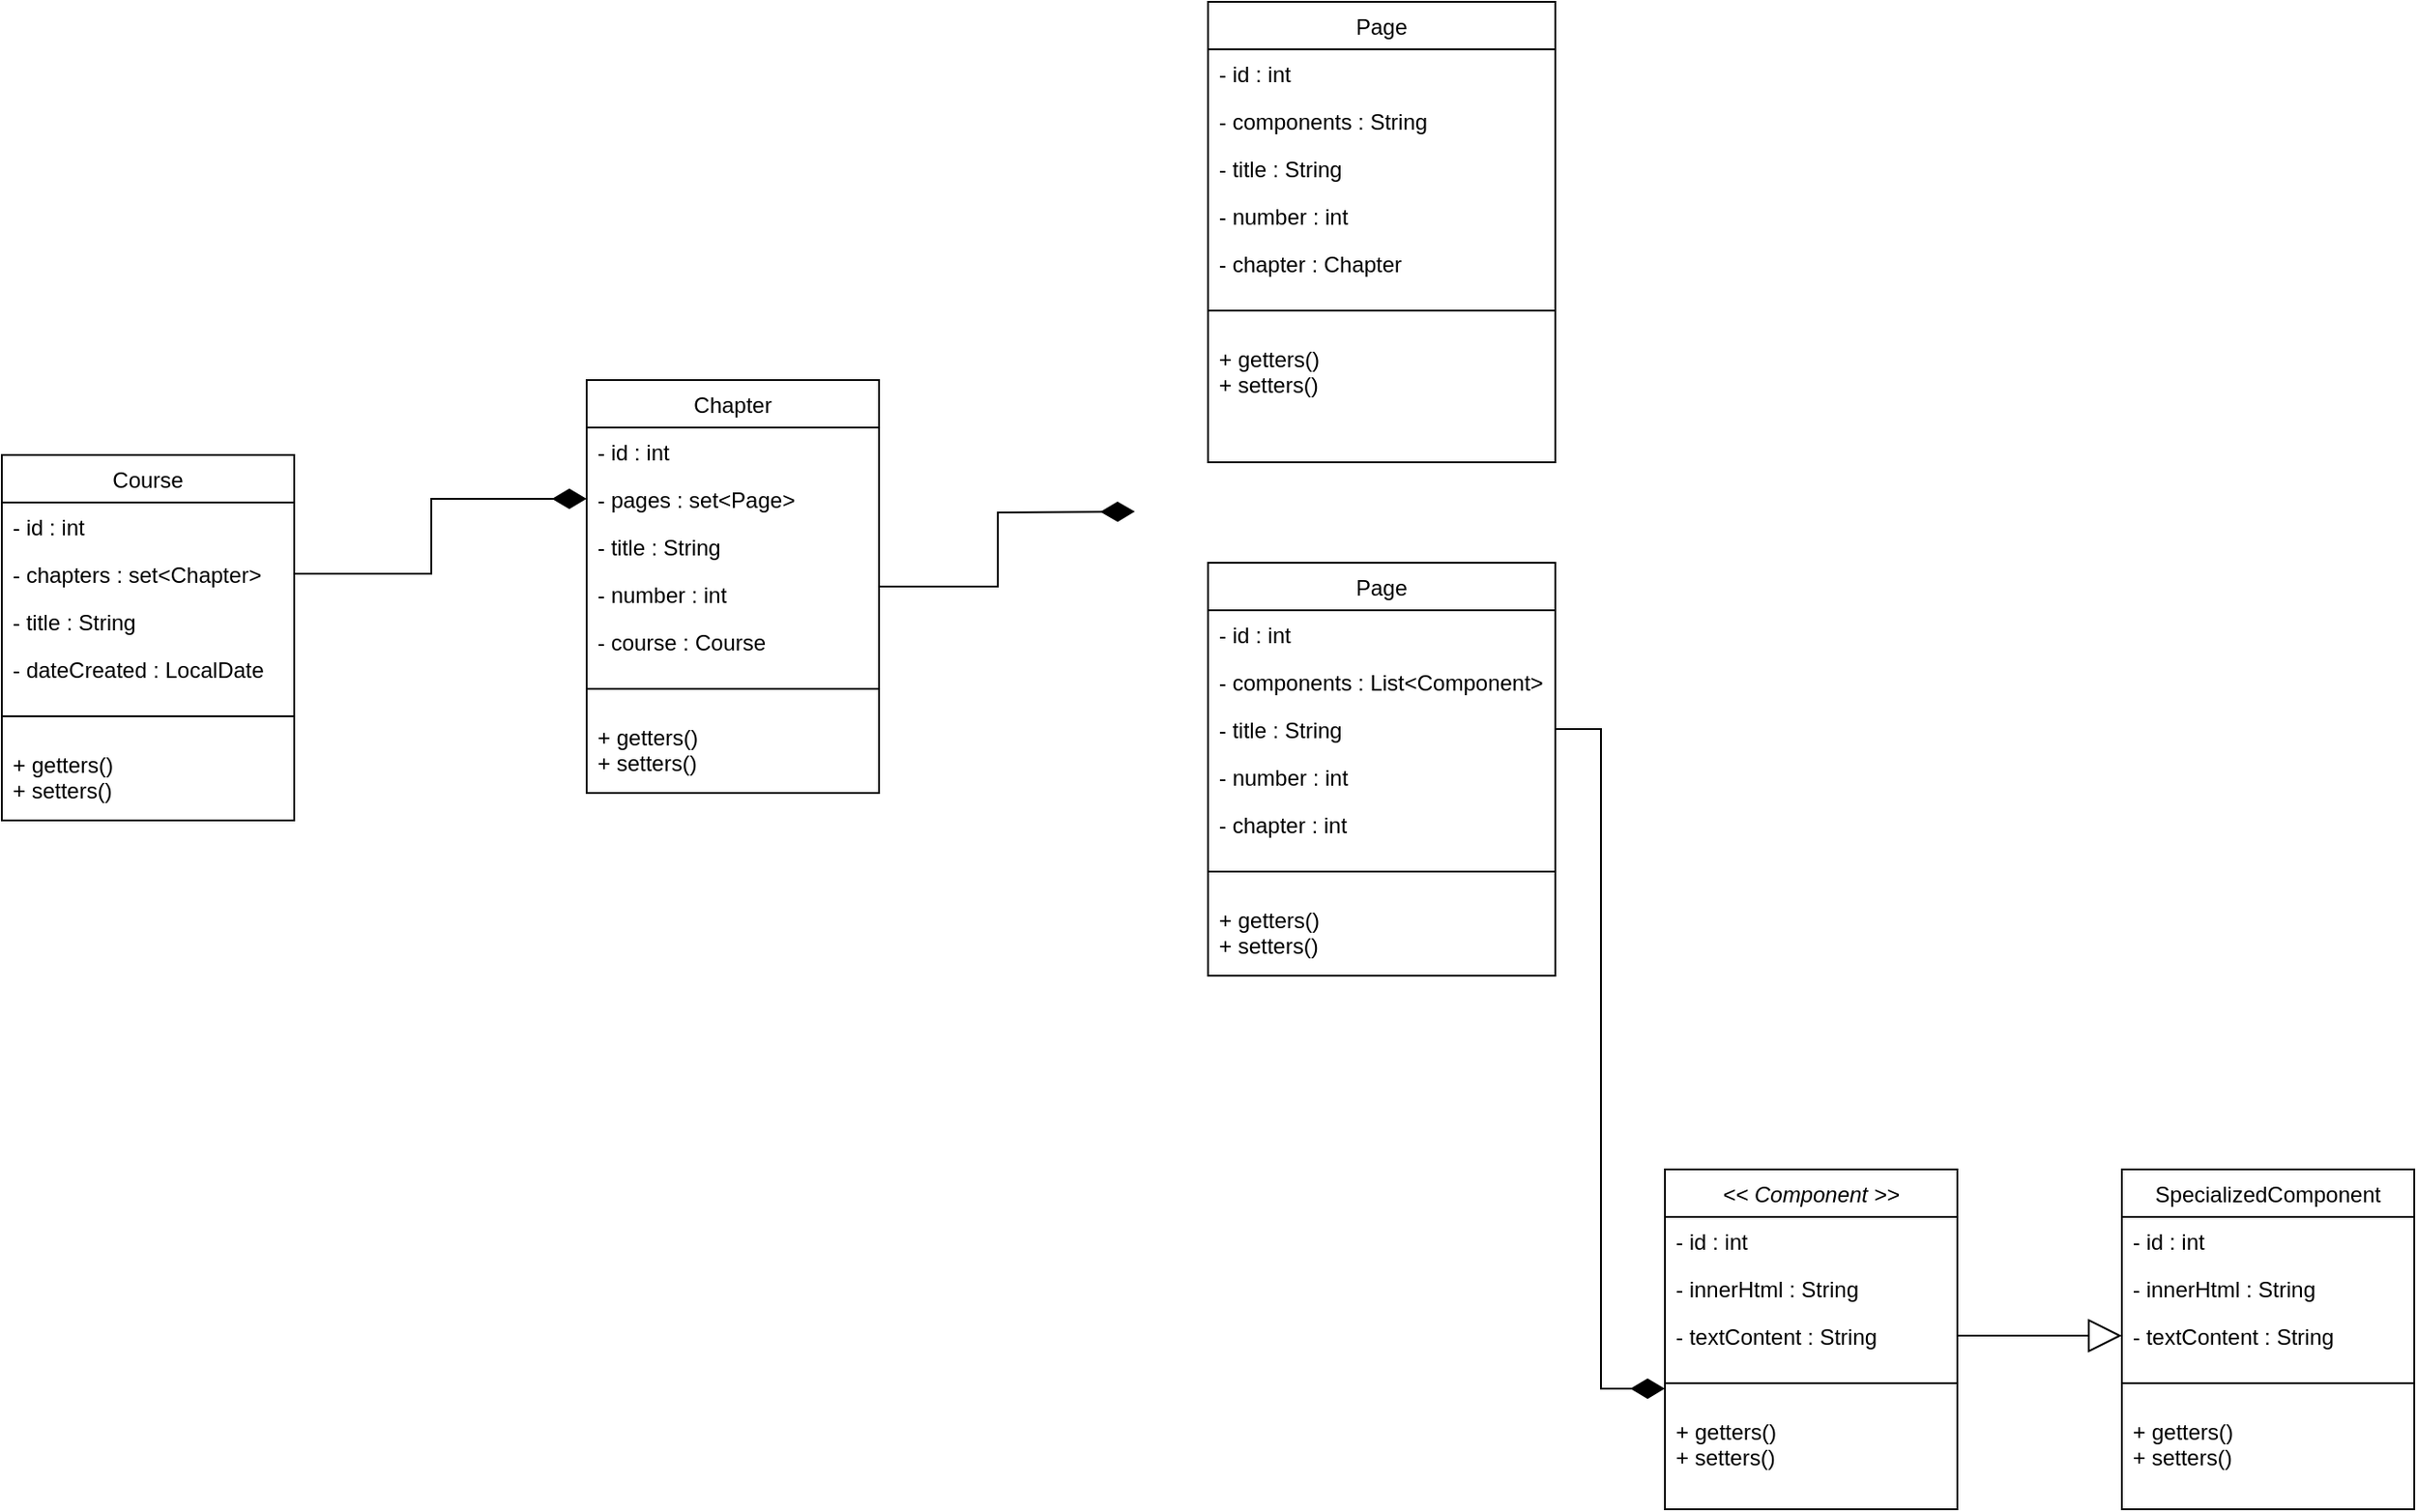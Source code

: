 <mxfile version="16.6.4" type="device"><diagram id="C5RBs43oDa-KdzZeNtuy" name="Page-1"><mxGraphModel dx="2489" dy="745" grid="1" gridSize="10" guides="1" tooltips="1" connect="1" arrows="1" fold="1" page="1" pageScale="1" pageWidth="827" pageHeight="1169" math="0" shadow="0"><root><mxCell id="WIyWlLk6GJQsqaUBKTNV-0"/><mxCell id="WIyWlLk6GJQsqaUBKTNV-1" parent="WIyWlLk6GJQsqaUBKTNV-0"/><mxCell id="zkfFHV4jXpPFQw0GAbJ--0" value="Course" style="swimlane;fontStyle=0;align=center;verticalAlign=top;childLayout=stackLayout;horizontal=1;startSize=26;horizontalStack=0;resizeParent=1;resizeLast=0;collapsible=1;marginBottom=0;rounded=0;shadow=0;strokeWidth=1;" parent="WIyWlLk6GJQsqaUBKTNV-1" vertex="1"><mxGeometry x="-90" y="399" width="160" height="200" as="geometry"><mxRectangle x="230" y="140" width="160" height="26" as="alternateBounds"/></mxGeometry></mxCell><mxCell id="zkfFHV4jXpPFQw0GAbJ--1" value="- id : int" style="text;align=left;verticalAlign=top;spacingLeft=4;spacingRight=4;overflow=hidden;rotatable=0;points=[[0,0.5],[1,0.5]];portConstraint=eastwest;" parent="zkfFHV4jXpPFQw0GAbJ--0" vertex="1"><mxGeometry y="26" width="160" height="26" as="geometry"/></mxCell><mxCell id="zkfFHV4jXpPFQw0GAbJ--2" value="- chapters : set&lt;Chapter&gt;" style="text;align=left;verticalAlign=top;spacingLeft=4;spacingRight=4;overflow=hidden;rotatable=0;points=[[0,0.5],[1,0.5]];portConstraint=eastwest;rounded=0;shadow=0;html=0;" parent="zkfFHV4jXpPFQw0GAbJ--0" vertex="1"><mxGeometry y="52" width="160" height="26" as="geometry"/></mxCell><mxCell id="52_uVzMF0Pwr4bWFfyUO-5" value="- title : String" style="text;align=left;verticalAlign=top;spacingLeft=4;spacingRight=4;overflow=hidden;rotatable=0;points=[[0,0.5],[1,0.5]];portConstraint=eastwest;rounded=0;shadow=0;html=0;" parent="zkfFHV4jXpPFQw0GAbJ--0" vertex="1"><mxGeometry y="78" width="160" height="26" as="geometry"/></mxCell><mxCell id="drieNM9L2OAnamylVFTz-0" value="- dateCreated : LocalDate" style="text;align=left;verticalAlign=top;spacingLeft=4;spacingRight=4;overflow=hidden;rotatable=0;points=[[0,0.5],[1,0.5]];portConstraint=eastwest;rounded=0;shadow=0;html=0;" parent="zkfFHV4jXpPFQw0GAbJ--0" vertex="1"><mxGeometry y="104" width="160" height="26" as="geometry"/></mxCell><mxCell id="zkfFHV4jXpPFQw0GAbJ--4" value="" style="line;html=1;strokeWidth=1;align=left;verticalAlign=middle;spacingTop=-1;spacingLeft=3;spacingRight=3;rotatable=0;labelPosition=right;points=[];portConstraint=eastwest;" parent="zkfFHV4jXpPFQw0GAbJ--0" vertex="1"><mxGeometry y="130" width="160" height="26" as="geometry"/></mxCell><mxCell id="zkfFHV4jXpPFQw0GAbJ--5" value="+ getters()&#10;+ setters()" style="text;align=left;verticalAlign=top;spacingLeft=4;spacingRight=4;overflow=hidden;rotatable=0;points=[[0,0.5],[1,0.5]];portConstraint=eastwest;" parent="zkfFHV4jXpPFQw0GAbJ--0" vertex="1"><mxGeometry y="156" width="160" height="44" as="geometry"/></mxCell><mxCell id="52_uVzMF0Pwr4bWFfyUO-34" style="edgeStyle=orthogonalEdgeStyle;rounded=0;orthogonalLoop=1;jettySize=auto;html=1;entryX=0;entryY=0.846;entryDx=0;entryDy=0;entryPerimeter=0;endArrow=diamondThin;endFill=1;endSize=16;strokeWidth=1;" parent="WIyWlLk6GJQsqaUBKTNV-1" source="52_uVzMF0Pwr4bWFfyUO-6" edge="1"><mxGeometry relative="1" as="geometry"><mxPoint x="530" y="429.996" as="targetPoint"/></mxGeometry></mxCell><mxCell id="52_uVzMF0Pwr4bWFfyUO-6" value="Chapter" style="swimlane;fontStyle=0;align=center;verticalAlign=top;childLayout=stackLayout;horizontal=1;startSize=26;horizontalStack=0;resizeParent=1;resizeLast=0;collapsible=1;marginBottom=0;rounded=0;shadow=0;strokeWidth=1;" parent="WIyWlLk6GJQsqaUBKTNV-1" vertex="1"><mxGeometry x="230" y="358" width="160" height="226" as="geometry"><mxRectangle x="230" y="140" width="160" height="26" as="alternateBounds"/></mxGeometry></mxCell><mxCell id="52_uVzMF0Pwr4bWFfyUO-7" value="- id : int" style="text;align=left;verticalAlign=top;spacingLeft=4;spacingRight=4;overflow=hidden;rotatable=0;points=[[0,0.5],[1,0.5]];portConstraint=eastwest;" parent="52_uVzMF0Pwr4bWFfyUO-6" vertex="1"><mxGeometry y="26" width="160" height="26" as="geometry"/></mxCell><mxCell id="52_uVzMF0Pwr4bWFfyUO-8" value="- pages : set&lt;Page&gt;" style="text;align=left;verticalAlign=top;spacingLeft=4;spacingRight=4;overflow=hidden;rotatable=0;points=[[0,0.5],[1,0.5]];portConstraint=eastwest;rounded=0;shadow=0;html=0;" parent="52_uVzMF0Pwr4bWFfyUO-6" vertex="1"><mxGeometry y="52" width="160" height="26" as="geometry"/></mxCell><mxCell id="52_uVzMF0Pwr4bWFfyUO-9" value="- title : String" style="text;align=left;verticalAlign=top;spacingLeft=4;spacingRight=4;overflow=hidden;rotatable=0;points=[[0,0.5],[1,0.5]];portConstraint=eastwest;rounded=0;shadow=0;html=0;" parent="52_uVzMF0Pwr4bWFfyUO-6" vertex="1"><mxGeometry y="78" width="160" height="26" as="geometry"/></mxCell><mxCell id="52_uVzMF0Pwr4bWFfyUO-12" value="- number : int" style="text;align=left;verticalAlign=top;spacingLeft=4;spacingRight=4;overflow=hidden;rotatable=0;points=[[0,0.5],[1,0.5]];portConstraint=eastwest;rounded=0;shadow=0;html=0;" parent="52_uVzMF0Pwr4bWFfyUO-6" vertex="1"><mxGeometry y="104" width="160" height="26" as="geometry"/></mxCell><mxCell id="52_uVzMF0Pwr4bWFfyUO-36" value="- course : Course" style="text;align=left;verticalAlign=top;spacingLeft=4;spacingRight=4;overflow=hidden;rotatable=0;points=[[0,0.5],[1,0.5]];portConstraint=eastwest;rounded=0;shadow=0;html=0;" parent="52_uVzMF0Pwr4bWFfyUO-6" vertex="1"><mxGeometry y="130" width="160" height="26" as="geometry"/></mxCell><mxCell id="52_uVzMF0Pwr4bWFfyUO-10" value="" style="line;html=1;strokeWidth=1;align=left;verticalAlign=middle;spacingTop=-1;spacingLeft=3;spacingRight=3;rotatable=0;labelPosition=right;points=[];portConstraint=eastwest;" parent="52_uVzMF0Pwr4bWFfyUO-6" vertex="1"><mxGeometry y="156" width="160" height="26" as="geometry"/></mxCell><mxCell id="52_uVzMF0Pwr4bWFfyUO-11" value="+ getters()&#10;+ setters()" style="text;align=left;verticalAlign=top;spacingLeft=4;spacingRight=4;overflow=hidden;rotatable=0;points=[[0,0.5],[1,0.5]];portConstraint=eastwest;" parent="52_uVzMF0Pwr4bWFfyUO-6" vertex="1"><mxGeometry y="182" width="160" height="44" as="geometry"/></mxCell><mxCell id="52_uVzMF0Pwr4bWFfyUO-33" style="edgeStyle=orthogonalEdgeStyle;rounded=0;orthogonalLoop=1;jettySize=auto;html=1;entryX=0;entryY=0.5;entryDx=0;entryDy=0;endArrow=diamondThin;endFill=1;endSize=16;strokeWidth=1;" parent="WIyWlLk6GJQsqaUBKTNV-1" source="zkfFHV4jXpPFQw0GAbJ--2" target="52_uVzMF0Pwr4bWFfyUO-8" edge="1"><mxGeometry relative="1" as="geometry"/></mxCell><mxCell id="sS2w4iYuTJ6kvSpwnshF-0" value="Page" style="swimlane;fontStyle=0;align=center;verticalAlign=top;childLayout=stackLayout;horizontal=1;startSize=26;horizontalStack=0;resizeParent=1;resizeLast=0;collapsible=1;marginBottom=0;rounded=0;shadow=0;strokeWidth=1;" parent="WIyWlLk6GJQsqaUBKTNV-1" vertex="1"><mxGeometry x="570" y="458" width="190" height="226" as="geometry"><mxRectangle x="230" y="140" width="160" height="26" as="alternateBounds"/></mxGeometry></mxCell><mxCell id="sS2w4iYuTJ6kvSpwnshF-1" value="- id : int" style="text;align=left;verticalAlign=top;spacingLeft=4;spacingRight=4;overflow=hidden;rotatable=0;points=[[0,0.5],[1,0.5]];portConstraint=eastwest;" parent="sS2w4iYuTJ6kvSpwnshF-0" vertex="1"><mxGeometry y="26" width="190" height="26" as="geometry"/></mxCell><mxCell id="sS2w4iYuTJ6kvSpwnshF-2" value="- components : List&lt;Component&gt;" style="text;align=left;verticalAlign=top;spacingLeft=4;spacingRight=4;overflow=hidden;rotatable=0;points=[[0,0.5],[1,0.5]];portConstraint=eastwest;rounded=0;shadow=0;html=0;" parent="sS2w4iYuTJ6kvSpwnshF-0" vertex="1"><mxGeometry y="52" width="190" height="26" as="geometry"/></mxCell><mxCell id="sS2w4iYuTJ6kvSpwnshF-3" value="- title : String" style="text;align=left;verticalAlign=top;spacingLeft=4;spacingRight=4;overflow=hidden;rotatable=0;points=[[0,0.5],[1,0.5]];portConstraint=eastwest;rounded=0;shadow=0;html=0;" parent="sS2w4iYuTJ6kvSpwnshF-0" vertex="1"><mxGeometry y="78" width="190" height="26" as="geometry"/></mxCell><mxCell id="sS2w4iYuTJ6kvSpwnshF-4" value="- number : int" style="text;align=left;verticalAlign=top;spacingLeft=4;spacingRight=4;overflow=hidden;rotatable=0;points=[[0,0.5],[1,0.5]];portConstraint=eastwest;rounded=0;shadow=0;html=0;" parent="sS2w4iYuTJ6kvSpwnshF-0" vertex="1"><mxGeometry y="104" width="190" height="26" as="geometry"/></mxCell><mxCell id="sS2w4iYuTJ6kvSpwnshF-5" value="- chapter : int" style="text;align=left;verticalAlign=top;spacingLeft=4;spacingRight=4;overflow=hidden;rotatable=0;points=[[0,0.5],[1,0.5]];portConstraint=eastwest;rounded=0;shadow=0;html=0;" parent="sS2w4iYuTJ6kvSpwnshF-0" vertex="1"><mxGeometry y="130" width="190" height="26" as="geometry"/></mxCell><mxCell id="sS2w4iYuTJ6kvSpwnshF-6" value="" style="line;html=1;strokeWidth=1;align=left;verticalAlign=middle;spacingTop=-1;spacingLeft=3;spacingRight=3;rotatable=0;labelPosition=right;points=[];portConstraint=eastwest;" parent="sS2w4iYuTJ6kvSpwnshF-0" vertex="1"><mxGeometry y="156" width="190" height="26" as="geometry"/></mxCell><mxCell id="sS2w4iYuTJ6kvSpwnshF-7" value="+ getters()&#10;+ setters()" style="text;align=left;verticalAlign=top;spacingLeft=4;spacingRight=4;overflow=hidden;rotatable=0;points=[[0,0.5],[1,0.5]];portConstraint=eastwest;" parent="sS2w4iYuTJ6kvSpwnshF-0" vertex="1"><mxGeometry y="182" width="190" height="44" as="geometry"/></mxCell><mxCell id="sS2w4iYuTJ6kvSpwnshF-8" value="&lt;&lt; Component &gt;&gt;" style="swimlane;fontStyle=2;align=center;verticalAlign=top;childLayout=stackLayout;horizontal=1;startSize=26;horizontalStack=0;resizeParent=1;resizeLast=0;collapsible=1;marginBottom=0;rounded=0;shadow=0;strokeWidth=1;" parent="WIyWlLk6GJQsqaUBKTNV-1" vertex="1"><mxGeometry x="820" y="790" width="160" height="186" as="geometry"><mxRectangle x="-40" y="610" width="160" height="26" as="alternateBounds"/></mxGeometry></mxCell><mxCell id="sS2w4iYuTJ6kvSpwnshF-9" value="- id : int" style="text;align=left;verticalAlign=top;spacingLeft=4;spacingRight=4;overflow=hidden;rotatable=0;points=[[0,0.5],[1,0.5]];portConstraint=eastwest;" parent="sS2w4iYuTJ6kvSpwnshF-8" vertex="1"><mxGeometry y="26" width="160" height="26" as="geometry"/></mxCell><mxCell id="sS2w4iYuTJ6kvSpwnshF-10" value="- innerHtml : String" style="text;align=left;verticalAlign=top;spacingLeft=4;spacingRight=4;overflow=hidden;rotatable=0;points=[[0,0.5],[1,0.5]];portConstraint=eastwest;rounded=0;shadow=0;html=0;" parent="sS2w4iYuTJ6kvSpwnshF-8" vertex="1"><mxGeometry y="52" width="160" height="26" as="geometry"/></mxCell><mxCell id="sS2w4iYuTJ6kvSpwnshF-11" value="- textContent : String" style="text;align=left;verticalAlign=top;spacingLeft=4;spacingRight=4;overflow=hidden;rotatable=0;points=[[0,0.5],[1,0.5]];portConstraint=eastwest;rounded=0;shadow=0;html=0;" parent="sS2w4iYuTJ6kvSpwnshF-8" vertex="1"><mxGeometry y="78" width="160" height="26" as="geometry"/></mxCell><mxCell id="sS2w4iYuTJ6kvSpwnshF-12" value="" style="line;html=1;strokeWidth=1;align=left;verticalAlign=middle;spacingTop=-1;spacingLeft=3;spacingRight=3;rotatable=0;labelPosition=right;points=[];portConstraint=eastwest;" parent="sS2w4iYuTJ6kvSpwnshF-8" vertex="1"><mxGeometry y="104" width="160" height="26" as="geometry"/></mxCell><mxCell id="sS2w4iYuTJ6kvSpwnshF-13" value="+ getters()&#10;+ setters()" style="text;align=left;verticalAlign=top;spacingLeft=4;spacingRight=4;overflow=hidden;rotatable=0;points=[[0,0.5],[1,0.5]];portConstraint=eastwest;" parent="sS2w4iYuTJ6kvSpwnshF-8" vertex="1"><mxGeometry y="130" width="160" height="44" as="geometry"/></mxCell><mxCell id="sS2w4iYuTJ6kvSpwnshF-14" style="edgeStyle=orthogonalEdgeStyle;rounded=0;orthogonalLoop=1;jettySize=auto;html=1;endArrow=block;endFill=0;strokeWidth=1;endSize=16;" parent="WIyWlLk6GJQsqaUBKTNV-1" source="sS2w4iYuTJ6kvSpwnshF-11" edge="1"><mxGeometry relative="1" as="geometry"><mxPoint x="1070" y="881" as="targetPoint"/></mxGeometry></mxCell><mxCell id="sS2w4iYuTJ6kvSpwnshF-15" value="SpecializedComponent" style="swimlane;fontStyle=0;align=center;verticalAlign=top;childLayout=stackLayout;horizontal=1;startSize=26;horizontalStack=0;resizeParent=1;resizeLast=0;collapsible=1;marginBottom=0;rounded=0;shadow=0;strokeWidth=1;" parent="WIyWlLk6GJQsqaUBKTNV-1" vertex="1"><mxGeometry x="1070" y="790" width="160" height="186" as="geometry"><mxRectangle x="230" y="140" width="160" height="26" as="alternateBounds"/></mxGeometry></mxCell><mxCell id="sS2w4iYuTJ6kvSpwnshF-16" value="- id : int" style="text;align=left;verticalAlign=top;spacingLeft=4;spacingRight=4;overflow=hidden;rotatable=0;points=[[0,0.5],[1,0.5]];portConstraint=eastwest;" parent="sS2w4iYuTJ6kvSpwnshF-15" vertex="1"><mxGeometry y="26" width="160" height="26" as="geometry"/></mxCell><mxCell id="sS2w4iYuTJ6kvSpwnshF-17" value="- innerHtml : String" style="text;align=left;verticalAlign=top;spacingLeft=4;spacingRight=4;overflow=hidden;rotatable=0;points=[[0,0.5],[1,0.5]];portConstraint=eastwest;rounded=0;shadow=0;html=0;" parent="sS2w4iYuTJ6kvSpwnshF-15" vertex="1"><mxGeometry y="52" width="160" height="26" as="geometry"/></mxCell><mxCell id="sS2w4iYuTJ6kvSpwnshF-18" value="- textContent : String" style="text;align=left;verticalAlign=top;spacingLeft=4;spacingRight=4;overflow=hidden;rotatable=0;points=[[0,0.5],[1,0.5]];portConstraint=eastwest;rounded=0;shadow=0;html=0;" parent="sS2w4iYuTJ6kvSpwnshF-15" vertex="1"><mxGeometry y="78" width="160" height="26" as="geometry"/></mxCell><mxCell id="sS2w4iYuTJ6kvSpwnshF-19" value="" style="line;html=1;strokeWidth=1;align=left;verticalAlign=middle;spacingTop=-1;spacingLeft=3;spacingRight=3;rotatable=0;labelPosition=right;points=[];portConstraint=eastwest;" parent="sS2w4iYuTJ6kvSpwnshF-15" vertex="1"><mxGeometry y="104" width="160" height="26" as="geometry"/></mxCell><mxCell id="sS2w4iYuTJ6kvSpwnshF-20" value="+ getters()&#10;+ setters()" style="text;align=left;verticalAlign=top;spacingLeft=4;spacingRight=4;overflow=hidden;rotatable=0;points=[[0,0.5],[1,0.5]];portConstraint=eastwest;" parent="sS2w4iYuTJ6kvSpwnshF-15" vertex="1"><mxGeometry y="130" width="160" height="44" as="geometry"/></mxCell><mxCell id="sS2w4iYuTJ6kvSpwnshF-21" style="edgeStyle=orthogonalEdgeStyle;rounded=0;orthogonalLoop=1;jettySize=auto;html=1;entryX=0;entryY=0.615;entryDx=0;entryDy=0;entryPerimeter=0;endArrow=diamondThin;endFill=1;endSize=16;strokeWidth=1;" parent="WIyWlLk6GJQsqaUBKTNV-1" source="sS2w4iYuTJ6kvSpwnshF-3" target="sS2w4iYuTJ6kvSpwnshF-12" edge="1"><mxGeometry relative="1" as="geometry"/></mxCell><mxCell id="sS2w4iYuTJ6kvSpwnshF-22" value="Page" style="swimlane;fontStyle=0;align=center;verticalAlign=top;childLayout=stackLayout;horizontal=1;startSize=26;horizontalStack=0;resizeParent=1;resizeLast=0;collapsible=1;marginBottom=0;rounded=0;shadow=0;strokeWidth=1;" parent="WIyWlLk6GJQsqaUBKTNV-1" vertex="1"><mxGeometry x="570" y="151" width="190" height="252" as="geometry"><mxRectangle x="230" y="140" width="160" height="26" as="alternateBounds"/></mxGeometry></mxCell><mxCell id="sS2w4iYuTJ6kvSpwnshF-23" value="- id : int" style="text;align=left;verticalAlign=top;spacingLeft=4;spacingRight=4;overflow=hidden;rotatable=0;points=[[0,0.5],[1,0.5]];portConstraint=eastwest;" parent="sS2w4iYuTJ6kvSpwnshF-22" vertex="1"><mxGeometry y="26" width="190" height="26" as="geometry"/></mxCell><mxCell id="sS2w4iYuTJ6kvSpwnshF-24" value="- components : String" style="text;align=left;verticalAlign=top;spacingLeft=4;spacingRight=4;overflow=hidden;rotatable=0;points=[[0,0.5],[1,0.5]];portConstraint=eastwest;rounded=0;shadow=0;html=0;" parent="sS2w4iYuTJ6kvSpwnshF-22" vertex="1"><mxGeometry y="52" width="190" height="26" as="geometry"/></mxCell><mxCell id="sS2w4iYuTJ6kvSpwnshF-25" value="- title : String" style="text;align=left;verticalAlign=top;spacingLeft=4;spacingRight=4;overflow=hidden;rotatable=0;points=[[0,0.5],[1,0.5]];portConstraint=eastwest;rounded=0;shadow=0;html=0;" parent="sS2w4iYuTJ6kvSpwnshF-22" vertex="1"><mxGeometry y="78" width="190" height="26" as="geometry"/></mxCell><mxCell id="sS2w4iYuTJ6kvSpwnshF-26" value="- number : int" style="text;align=left;verticalAlign=top;spacingLeft=4;spacingRight=4;overflow=hidden;rotatable=0;points=[[0,0.5],[1,0.5]];portConstraint=eastwest;rounded=0;shadow=0;html=0;" parent="sS2w4iYuTJ6kvSpwnshF-22" vertex="1"><mxGeometry y="104" width="190" height="26" as="geometry"/></mxCell><mxCell id="97Q4CzwAmYeHg5GpzRU8-1" value="- chapter : Chapter" style="text;align=left;verticalAlign=top;spacingLeft=4;spacingRight=4;overflow=hidden;rotatable=0;points=[[0,0.5],[1,0.5]];portConstraint=eastwest;rounded=0;shadow=0;html=0;" vertex="1" parent="sS2w4iYuTJ6kvSpwnshF-22"><mxGeometry y="130" width="190" height="26" as="geometry"/></mxCell><mxCell id="sS2w4iYuTJ6kvSpwnshF-28" value="" style="line;html=1;strokeWidth=1;align=left;verticalAlign=middle;spacingTop=-1;spacingLeft=3;spacingRight=3;rotatable=0;labelPosition=right;points=[];portConstraint=eastwest;" parent="sS2w4iYuTJ6kvSpwnshF-22" vertex="1"><mxGeometry y="156" width="190" height="26" as="geometry"/></mxCell><mxCell id="sS2w4iYuTJ6kvSpwnshF-29" value="+ getters()&#10;+ setters()" style="text;align=left;verticalAlign=top;spacingLeft=4;spacingRight=4;overflow=hidden;rotatable=0;points=[[0,0.5],[1,0.5]];portConstraint=eastwest;" parent="sS2w4iYuTJ6kvSpwnshF-22" vertex="1"><mxGeometry y="182" width="190" height="44" as="geometry"/></mxCell></root></mxGraphModel></diagram></mxfile>